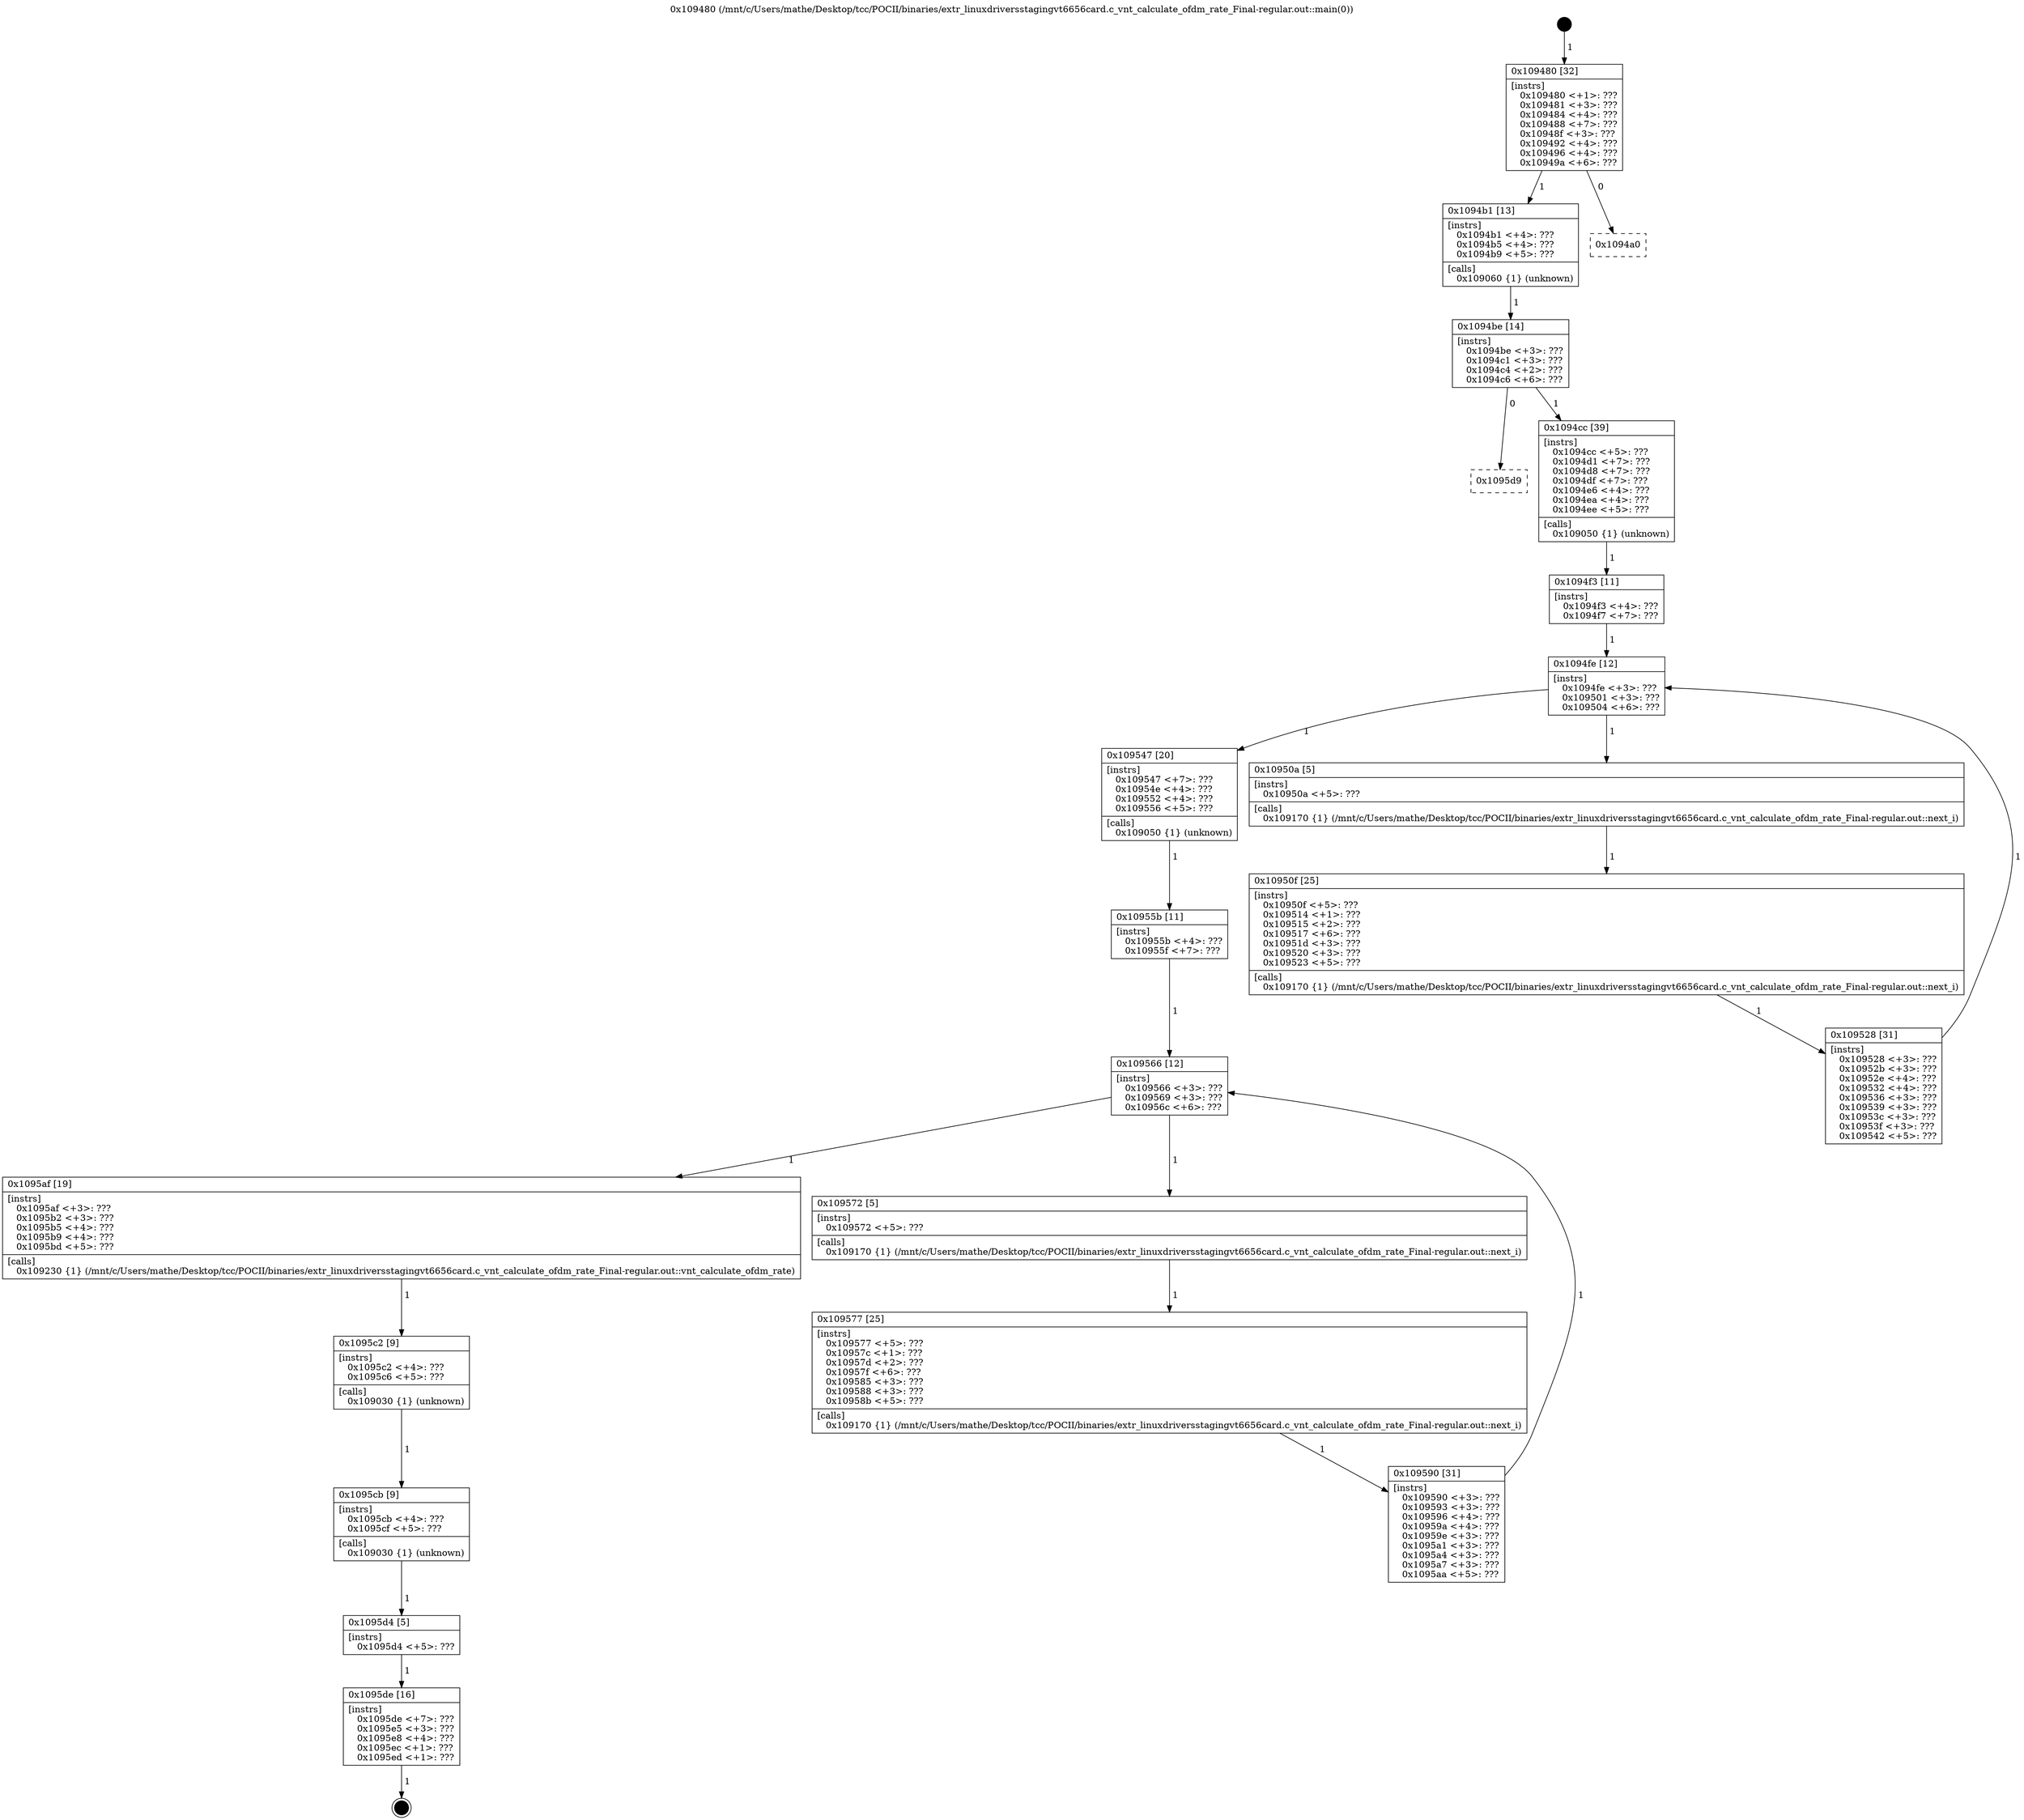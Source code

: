 digraph "0x109480" {
  label = "0x109480 (/mnt/c/Users/mathe/Desktop/tcc/POCII/binaries/extr_linuxdriversstagingvt6656card.c_vnt_calculate_ofdm_rate_Final-regular.out::main(0))"
  labelloc = "t"
  node[shape=record]

  Entry [label="",width=0.3,height=0.3,shape=circle,fillcolor=black,style=filled]
  "0x109480" [label="{
     0x109480 [32]\l
     | [instrs]\l
     &nbsp;&nbsp;0x109480 \<+1\>: ???\l
     &nbsp;&nbsp;0x109481 \<+3\>: ???\l
     &nbsp;&nbsp;0x109484 \<+4\>: ???\l
     &nbsp;&nbsp;0x109488 \<+7\>: ???\l
     &nbsp;&nbsp;0x10948f \<+3\>: ???\l
     &nbsp;&nbsp;0x109492 \<+4\>: ???\l
     &nbsp;&nbsp;0x109496 \<+4\>: ???\l
     &nbsp;&nbsp;0x10949a \<+6\>: ???\l
  }"]
  "0x1094b1" [label="{
     0x1094b1 [13]\l
     | [instrs]\l
     &nbsp;&nbsp;0x1094b1 \<+4\>: ???\l
     &nbsp;&nbsp;0x1094b5 \<+4\>: ???\l
     &nbsp;&nbsp;0x1094b9 \<+5\>: ???\l
     | [calls]\l
     &nbsp;&nbsp;0x109060 \{1\} (unknown)\l
  }"]
  "0x1094a0" [label="{
     0x1094a0\l
  }", style=dashed]
  "0x1094be" [label="{
     0x1094be [14]\l
     | [instrs]\l
     &nbsp;&nbsp;0x1094be \<+3\>: ???\l
     &nbsp;&nbsp;0x1094c1 \<+3\>: ???\l
     &nbsp;&nbsp;0x1094c4 \<+2\>: ???\l
     &nbsp;&nbsp;0x1094c6 \<+6\>: ???\l
  }"]
  "0x1095d9" [label="{
     0x1095d9\l
  }", style=dashed]
  "0x1094cc" [label="{
     0x1094cc [39]\l
     | [instrs]\l
     &nbsp;&nbsp;0x1094cc \<+5\>: ???\l
     &nbsp;&nbsp;0x1094d1 \<+7\>: ???\l
     &nbsp;&nbsp;0x1094d8 \<+7\>: ???\l
     &nbsp;&nbsp;0x1094df \<+7\>: ???\l
     &nbsp;&nbsp;0x1094e6 \<+4\>: ???\l
     &nbsp;&nbsp;0x1094ea \<+4\>: ???\l
     &nbsp;&nbsp;0x1094ee \<+5\>: ???\l
     | [calls]\l
     &nbsp;&nbsp;0x109050 \{1\} (unknown)\l
  }"]
  Exit [label="",width=0.3,height=0.3,shape=circle,fillcolor=black,style=filled,peripheries=2]
  "0x1094fe" [label="{
     0x1094fe [12]\l
     | [instrs]\l
     &nbsp;&nbsp;0x1094fe \<+3\>: ???\l
     &nbsp;&nbsp;0x109501 \<+3\>: ???\l
     &nbsp;&nbsp;0x109504 \<+6\>: ???\l
  }"]
  "0x109547" [label="{
     0x109547 [20]\l
     | [instrs]\l
     &nbsp;&nbsp;0x109547 \<+7\>: ???\l
     &nbsp;&nbsp;0x10954e \<+4\>: ???\l
     &nbsp;&nbsp;0x109552 \<+4\>: ???\l
     &nbsp;&nbsp;0x109556 \<+5\>: ???\l
     | [calls]\l
     &nbsp;&nbsp;0x109050 \{1\} (unknown)\l
  }"]
  "0x10950a" [label="{
     0x10950a [5]\l
     | [instrs]\l
     &nbsp;&nbsp;0x10950a \<+5\>: ???\l
     | [calls]\l
     &nbsp;&nbsp;0x109170 \{1\} (/mnt/c/Users/mathe/Desktop/tcc/POCII/binaries/extr_linuxdriversstagingvt6656card.c_vnt_calculate_ofdm_rate_Final-regular.out::next_i)\l
  }"]
  "0x10950f" [label="{
     0x10950f [25]\l
     | [instrs]\l
     &nbsp;&nbsp;0x10950f \<+5\>: ???\l
     &nbsp;&nbsp;0x109514 \<+1\>: ???\l
     &nbsp;&nbsp;0x109515 \<+2\>: ???\l
     &nbsp;&nbsp;0x109517 \<+6\>: ???\l
     &nbsp;&nbsp;0x10951d \<+3\>: ???\l
     &nbsp;&nbsp;0x109520 \<+3\>: ???\l
     &nbsp;&nbsp;0x109523 \<+5\>: ???\l
     | [calls]\l
     &nbsp;&nbsp;0x109170 \{1\} (/mnt/c/Users/mathe/Desktop/tcc/POCII/binaries/extr_linuxdriversstagingvt6656card.c_vnt_calculate_ofdm_rate_Final-regular.out::next_i)\l
  }"]
  "0x109528" [label="{
     0x109528 [31]\l
     | [instrs]\l
     &nbsp;&nbsp;0x109528 \<+3\>: ???\l
     &nbsp;&nbsp;0x10952b \<+3\>: ???\l
     &nbsp;&nbsp;0x10952e \<+4\>: ???\l
     &nbsp;&nbsp;0x109532 \<+4\>: ???\l
     &nbsp;&nbsp;0x109536 \<+3\>: ???\l
     &nbsp;&nbsp;0x109539 \<+3\>: ???\l
     &nbsp;&nbsp;0x10953c \<+3\>: ???\l
     &nbsp;&nbsp;0x10953f \<+3\>: ???\l
     &nbsp;&nbsp;0x109542 \<+5\>: ???\l
  }"]
  "0x1094f3" [label="{
     0x1094f3 [11]\l
     | [instrs]\l
     &nbsp;&nbsp;0x1094f3 \<+4\>: ???\l
     &nbsp;&nbsp;0x1094f7 \<+7\>: ???\l
  }"]
  "0x109566" [label="{
     0x109566 [12]\l
     | [instrs]\l
     &nbsp;&nbsp;0x109566 \<+3\>: ???\l
     &nbsp;&nbsp;0x109569 \<+3\>: ???\l
     &nbsp;&nbsp;0x10956c \<+6\>: ???\l
  }"]
  "0x1095af" [label="{
     0x1095af [19]\l
     | [instrs]\l
     &nbsp;&nbsp;0x1095af \<+3\>: ???\l
     &nbsp;&nbsp;0x1095b2 \<+3\>: ???\l
     &nbsp;&nbsp;0x1095b5 \<+4\>: ???\l
     &nbsp;&nbsp;0x1095b9 \<+4\>: ???\l
     &nbsp;&nbsp;0x1095bd \<+5\>: ???\l
     | [calls]\l
     &nbsp;&nbsp;0x109230 \{1\} (/mnt/c/Users/mathe/Desktop/tcc/POCII/binaries/extr_linuxdriversstagingvt6656card.c_vnt_calculate_ofdm_rate_Final-regular.out::vnt_calculate_ofdm_rate)\l
  }"]
  "0x109572" [label="{
     0x109572 [5]\l
     | [instrs]\l
     &nbsp;&nbsp;0x109572 \<+5\>: ???\l
     | [calls]\l
     &nbsp;&nbsp;0x109170 \{1\} (/mnt/c/Users/mathe/Desktop/tcc/POCII/binaries/extr_linuxdriversstagingvt6656card.c_vnt_calculate_ofdm_rate_Final-regular.out::next_i)\l
  }"]
  "0x109577" [label="{
     0x109577 [25]\l
     | [instrs]\l
     &nbsp;&nbsp;0x109577 \<+5\>: ???\l
     &nbsp;&nbsp;0x10957c \<+1\>: ???\l
     &nbsp;&nbsp;0x10957d \<+2\>: ???\l
     &nbsp;&nbsp;0x10957f \<+6\>: ???\l
     &nbsp;&nbsp;0x109585 \<+3\>: ???\l
     &nbsp;&nbsp;0x109588 \<+3\>: ???\l
     &nbsp;&nbsp;0x10958b \<+5\>: ???\l
     | [calls]\l
     &nbsp;&nbsp;0x109170 \{1\} (/mnt/c/Users/mathe/Desktop/tcc/POCII/binaries/extr_linuxdriversstagingvt6656card.c_vnt_calculate_ofdm_rate_Final-regular.out::next_i)\l
  }"]
  "0x109590" [label="{
     0x109590 [31]\l
     | [instrs]\l
     &nbsp;&nbsp;0x109590 \<+3\>: ???\l
     &nbsp;&nbsp;0x109593 \<+3\>: ???\l
     &nbsp;&nbsp;0x109596 \<+4\>: ???\l
     &nbsp;&nbsp;0x10959a \<+4\>: ???\l
     &nbsp;&nbsp;0x10959e \<+3\>: ???\l
     &nbsp;&nbsp;0x1095a1 \<+3\>: ???\l
     &nbsp;&nbsp;0x1095a4 \<+3\>: ???\l
     &nbsp;&nbsp;0x1095a7 \<+3\>: ???\l
     &nbsp;&nbsp;0x1095aa \<+5\>: ???\l
  }"]
  "0x10955b" [label="{
     0x10955b [11]\l
     | [instrs]\l
     &nbsp;&nbsp;0x10955b \<+4\>: ???\l
     &nbsp;&nbsp;0x10955f \<+7\>: ???\l
  }"]
  "0x1095c2" [label="{
     0x1095c2 [9]\l
     | [instrs]\l
     &nbsp;&nbsp;0x1095c2 \<+4\>: ???\l
     &nbsp;&nbsp;0x1095c6 \<+5\>: ???\l
     | [calls]\l
     &nbsp;&nbsp;0x109030 \{1\} (unknown)\l
  }"]
  "0x1095cb" [label="{
     0x1095cb [9]\l
     | [instrs]\l
     &nbsp;&nbsp;0x1095cb \<+4\>: ???\l
     &nbsp;&nbsp;0x1095cf \<+5\>: ???\l
     | [calls]\l
     &nbsp;&nbsp;0x109030 \{1\} (unknown)\l
  }"]
  "0x1095d4" [label="{
     0x1095d4 [5]\l
     | [instrs]\l
     &nbsp;&nbsp;0x1095d4 \<+5\>: ???\l
  }"]
  "0x1095de" [label="{
     0x1095de [16]\l
     | [instrs]\l
     &nbsp;&nbsp;0x1095de \<+7\>: ???\l
     &nbsp;&nbsp;0x1095e5 \<+3\>: ???\l
     &nbsp;&nbsp;0x1095e8 \<+4\>: ???\l
     &nbsp;&nbsp;0x1095ec \<+1\>: ???\l
     &nbsp;&nbsp;0x1095ed \<+1\>: ???\l
  }"]
  Entry -> "0x109480" [label=" 1"]
  "0x109480" -> "0x1094b1" [label=" 1"]
  "0x109480" -> "0x1094a0" [label=" 0"]
  "0x1094b1" -> "0x1094be" [label=" 1"]
  "0x1094be" -> "0x1095d9" [label=" 0"]
  "0x1094be" -> "0x1094cc" [label=" 1"]
  "0x1095de" -> Exit [label=" 1"]
  "0x1094cc" -> "0x1094f3" [label=" 1"]
  "0x1094fe" -> "0x109547" [label=" 1"]
  "0x1094fe" -> "0x10950a" [label=" 1"]
  "0x10950a" -> "0x10950f" [label=" 1"]
  "0x10950f" -> "0x109528" [label=" 1"]
  "0x1094f3" -> "0x1094fe" [label=" 1"]
  "0x109528" -> "0x1094fe" [label=" 1"]
  "0x109547" -> "0x10955b" [label=" 1"]
  "0x109566" -> "0x1095af" [label=" 1"]
  "0x109566" -> "0x109572" [label=" 1"]
  "0x109572" -> "0x109577" [label=" 1"]
  "0x109577" -> "0x109590" [label=" 1"]
  "0x10955b" -> "0x109566" [label=" 1"]
  "0x109590" -> "0x109566" [label=" 1"]
  "0x1095af" -> "0x1095c2" [label=" 1"]
  "0x1095c2" -> "0x1095cb" [label=" 1"]
  "0x1095cb" -> "0x1095d4" [label=" 1"]
  "0x1095d4" -> "0x1095de" [label=" 1"]
}

